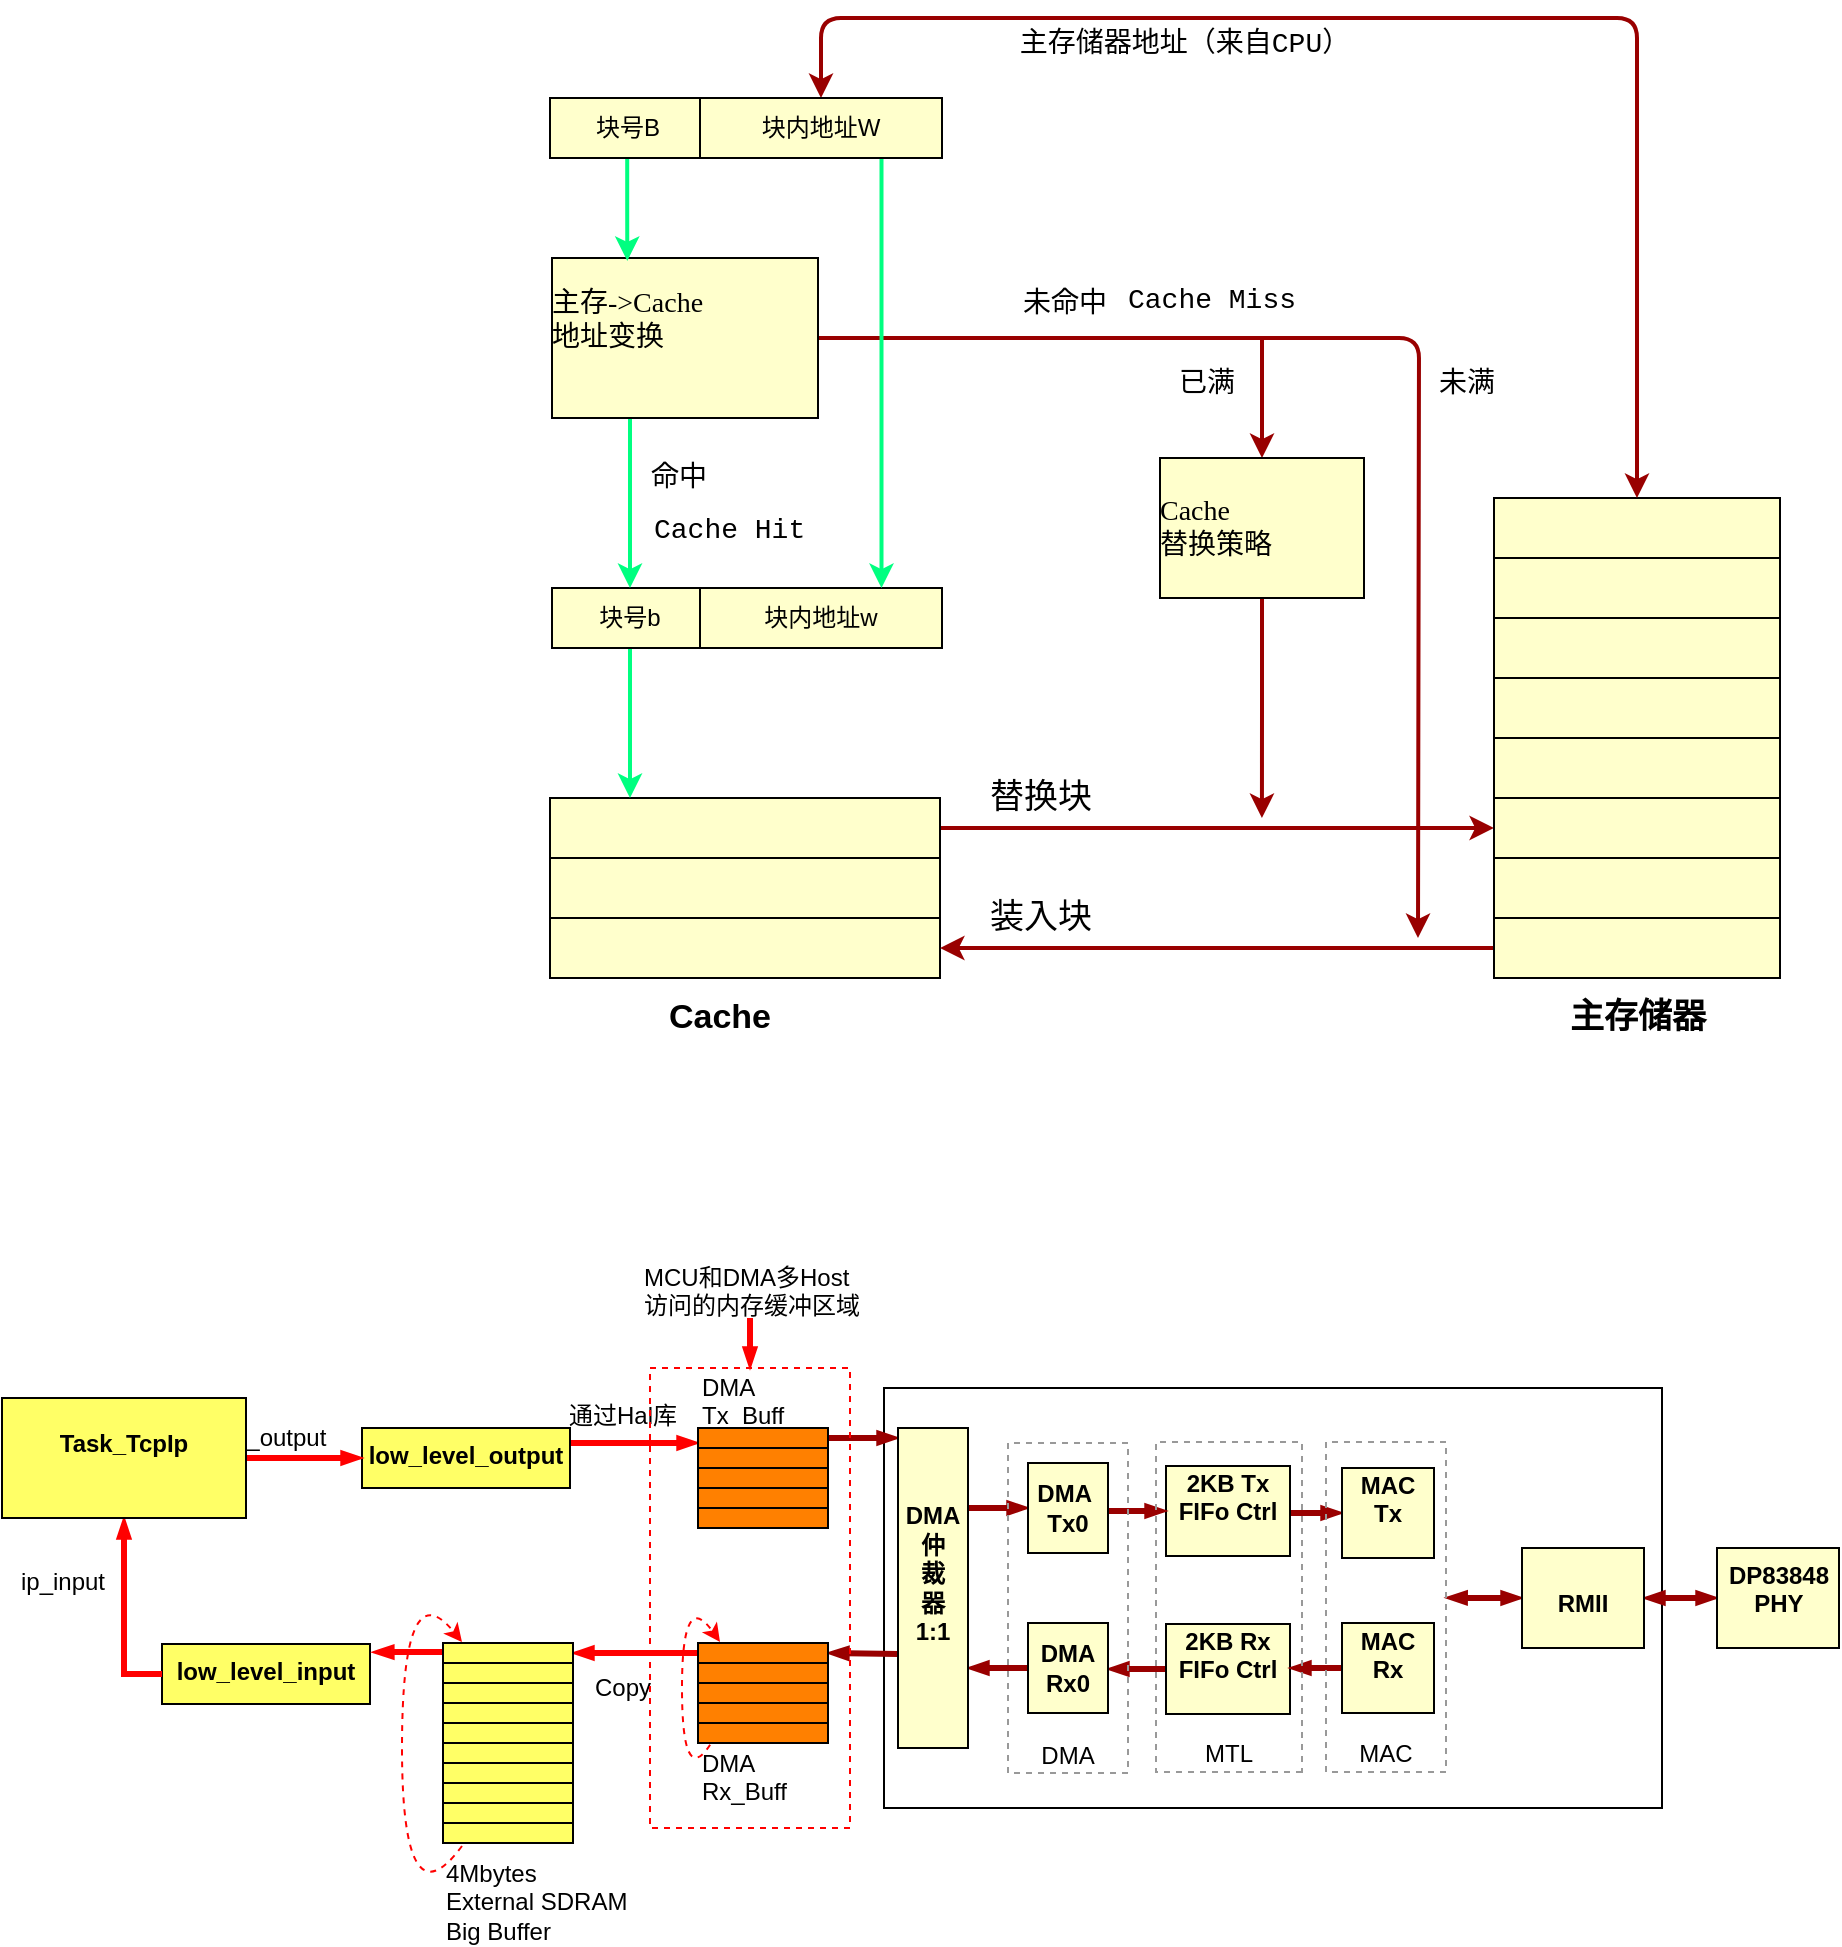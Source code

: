 <mxfile version="10.6.5" type="github"><diagram name="Page-1" id="c7558073-3199-34d8-9f00-42111426c3f3"><mxGraphModel dx="1523" dy="406" grid="1" gridSize="10" guides="1" tooltips="1" connect="1" arrows="1" fold="1" page="1" pageScale="1" pageWidth="826" pageHeight="1169" background="#ffffff" math="0" shadow="0"><root><mxCell id="0"/><mxCell id="1" parent="0"/><mxCell id="rJL7Dmup7pyaeB568RwO-131" style="edgeStyle=orthogonalEdgeStyle;rounded=0;orthogonalLoop=1;jettySize=auto;html=1;exitX=1;exitY=0.5;exitDx=0;exitDy=0;entryX=0;entryY=0.5;entryDx=0;entryDy=0;strokeColor=#990000;strokeWidth=2;" parent="1" source="14" target="rJL7Dmup7pyaeB568RwO-123" edge="1"><mxGeometry relative="1" as="geometry"/></mxCell><mxCell id="14" value="" style="align=center;verticalAlign=middle;fontStyle=1;strokeWidth=1;fillColor=#FFFFCC;spacing=0;whiteSpace=wrap;" parent="1" vertex="1"><mxGeometry x="104" y="535" width="195" height="30" as="geometry"/></mxCell><mxCell id="rJL7Dmup7pyaeB568RwO-96" value="" style="whiteSpace=wrap;align=center;verticalAlign=middle;fontStyle=1;strokeWidth=1;fillColor=#FFFFCC" parent="1" vertex="1"><mxGeometry x="104" y="565" width="195" height="30" as="geometry"/></mxCell><mxCell id="rJL7Dmup7pyaeB568RwO-97" value="" style="whiteSpace=wrap;align=center;verticalAlign=middle;fontStyle=1;strokeWidth=1;fillColor=#FFFFCC" parent="1" vertex="1"><mxGeometry x="104" y="595" width="195" height="30" as="geometry"/></mxCell><mxCell id="rJL7Dmup7pyaeB568RwO-98" value="&lt;font style=&quot;font-size: 17px&quot;&gt;Cache&lt;/font&gt;" style="text;html=1;strokeColor=none;fillColor=none;align=center;verticalAlign=middle;whiteSpace=wrap;rounded=0;fontStyle=1" parent="1" vertex="1"><mxGeometry x="169" y="635" width="40" height="20" as="geometry"/></mxCell><mxCell id="rJL7Dmup7pyaeB568RwO-117" value="" style="align=center;verticalAlign=middle;fontStyle=1;strokeWidth=1;fillColor=#FFFFCC;spacing=0;whiteSpace=wrap;" parent="1" vertex="1"><mxGeometry x="576" y="385" width="143" height="30" as="geometry"/></mxCell><mxCell id="rJL7Dmup7pyaeB568RwO-118" value="" style="align=center;verticalAlign=middle;fontStyle=1;strokeWidth=1;fillColor=#FFFFCC;spacing=0;whiteSpace=wrap;" parent="1" vertex="1"><mxGeometry x="576" y="415" width="143" height="30" as="geometry"/></mxCell><mxCell id="rJL7Dmup7pyaeB568RwO-120" value="" style="align=center;verticalAlign=middle;fontStyle=1;strokeWidth=1;fillColor=#FFFFCC;spacing=0;whiteSpace=wrap;" parent="1" vertex="1"><mxGeometry x="576" y="445" width="143" height="30" as="geometry"/></mxCell><mxCell id="rJL7Dmup7pyaeB568RwO-121" value="" style="align=center;verticalAlign=middle;fontStyle=1;strokeWidth=1;fillColor=#FFFFCC;spacing=0;whiteSpace=wrap;" parent="1" vertex="1"><mxGeometry x="576" y="475" width="143" height="30" as="geometry"/></mxCell><mxCell id="rJL7Dmup7pyaeB568RwO-122" value="" style="align=center;verticalAlign=middle;fontStyle=1;strokeWidth=1;fillColor=#FFFFCC;spacing=0;whiteSpace=wrap;" parent="1" vertex="1"><mxGeometry x="576" y="505" width="143" height="30" as="geometry"/></mxCell><mxCell id="rJL7Dmup7pyaeB568RwO-123" value="" style="align=center;verticalAlign=middle;fontStyle=1;strokeWidth=1;fillColor=#FFFFCC;spacing=0;whiteSpace=wrap;" parent="1" vertex="1"><mxGeometry x="576" y="535" width="143" height="30" as="geometry"/></mxCell><mxCell id="rJL7Dmup7pyaeB568RwO-124" value="" style="align=center;verticalAlign=middle;fontStyle=1;strokeWidth=1;fillColor=#FFFFCC;spacing=0;whiteSpace=wrap;" parent="1" vertex="1"><mxGeometry x="576" y="565" width="143" height="30" as="geometry"/></mxCell><mxCell id="rJL7Dmup7pyaeB568RwO-130" style="edgeStyle=orthogonalEdgeStyle;rounded=0;orthogonalLoop=1;jettySize=auto;html=1;exitX=0;exitY=0.5;exitDx=0;exitDy=0;entryX=1;entryY=0.5;entryDx=0;entryDy=0;strokeColor=#990000;strokeWidth=2;" parent="1" source="rJL7Dmup7pyaeB568RwO-125" target="rJL7Dmup7pyaeB568RwO-97" edge="1"><mxGeometry relative="1" as="geometry"/></mxCell><mxCell id="rJL7Dmup7pyaeB568RwO-125" value="" style="align=center;verticalAlign=middle;fontStyle=1;strokeWidth=1;fillColor=#FFFFCC;spacing=0;whiteSpace=wrap;" parent="1" vertex="1"><mxGeometry x="576" y="595" width="143" height="30" as="geometry"/></mxCell><mxCell id="rJL7Dmup7pyaeB568RwO-127" value="&lt;span style=&quot;font-size: 17px&quot;&gt;主存储器&lt;/span&gt;" style="text;html=1;strokeColor=none;fillColor=none;align=center;verticalAlign=middle;whiteSpace=wrap;rounded=0;fontStyle=1" parent="1" vertex="1"><mxGeometry x="607.5" y="635" width="80" height="20" as="geometry"/></mxCell><mxCell id="rJL7Dmup7pyaeB568RwO-132" value="&lt;font style=&quot;font-size: 17px&quot;&gt;替换块&lt;/font&gt;" style="text;html=1;strokeColor=none;fillColor=none;align=center;verticalAlign=middle;whiteSpace=wrap;rounded=0;" parent="1" vertex="1"><mxGeometry x="319.5" y="525" width="59" height="20" as="geometry"/></mxCell><mxCell id="rJL7Dmup7pyaeB568RwO-133" value="&lt;font style=&quot;font-size: 17px&quot;&gt;装入块&lt;/font&gt;" style="text;html=1;strokeColor=none;fillColor=none;align=center;verticalAlign=middle;whiteSpace=wrap;rounded=0;" parent="1" vertex="1"><mxGeometry x="319.5" y="585" width="59" height="20" as="geometry"/></mxCell><mxCell id="rJL7Dmup7pyaeB568RwO-139" value="" style="edgeStyle=orthogonalEdgeStyle;rounded=0;orthogonalLoop=1;jettySize=auto;html=1;strokeColor=#00FF80;strokeWidth=2;fontFamily=Courier New;fontSize=14;fontColor=#99FF99;" parent="1" source="rJL7Dmup7pyaeB568RwO-134" target="14" edge="1"><mxGeometry relative="1" as="geometry"><Array as="points"><mxPoint x="144" y="535"/><mxPoint x="144" y="535"/></Array></mxGeometry></mxCell><mxCell id="rJL7Dmup7pyaeB568RwO-134" value="块号b" style="align=center;verticalAlign=middle;fontStyle=0;strokeWidth=1;fillColor=#FFFFCC;spacing=0;whiteSpace=wrap;" parent="1" vertex="1"><mxGeometry x="105" y="430" width="78" height="30" as="geometry"/></mxCell><mxCell id="rJL7Dmup7pyaeB568RwO-135" value="块内地址w" style="align=center;verticalAlign=middle;fontStyle=0;strokeWidth=1;fillColor=#FFFFCC;spacing=0;whiteSpace=wrap;" parent="1" vertex="1"><mxGeometry x="179.0" y="430" width="121" height="30" as="geometry"/></mxCell><mxCell id="rJL7Dmup7pyaeB568RwO-143" value="" style="edgeStyle=orthogonalEdgeStyle;rounded=0;orthogonalLoop=1;jettySize=auto;html=1;strokeColor=#00FF80;strokeWidth=2;fontFamily=Courier New;fontSize=14;fontColor=#99FF99;entryX=0.5;entryY=0;entryDx=0;entryDy=0;" parent="1" source="rJL7Dmup7pyaeB568RwO-136" target="rJL7Dmup7pyaeB568RwO-134" edge="1"><mxGeometry relative="1" as="geometry"><mxPoint x="171.5" y="425" as="targetPoint"/><Array as="points"><mxPoint x="144" y="365"/><mxPoint x="144" y="365"/></Array></mxGeometry></mxCell><mxCell id="rJL7Dmup7pyaeB568RwO-144" value="命中" style="text;html=1;resizable=0;points=[];align=center;verticalAlign=middle;labelBackgroundColor=#ffffff;fontSize=14;fontFamily=Courier New;fontColor=#000000;" parent="rJL7Dmup7pyaeB568RwO-143" vertex="1" connectable="0"><mxGeometry x="-0.114" y="1" relative="1" as="geometry"><mxPoint x="23" y="-7.5" as="offset"/></mxGeometry></mxCell><mxCell id="rJL7Dmup7pyaeB568RwO-155" style="edgeStyle=orthogonalEdgeStyle;rounded=0;orthogonalLoop=1;jettySize=auto;html=1;exitX=1;exitY=0.5;exitDx=0;exitDy=0;startArrow=none;startFill=0;strokeColor=#990000;strokeWidth=2;fontFamily=Courier New;fontSize=14;fontColor=#000000;" parent="1" source="rJL7Dmup7pyaeB568RwO-136" target="rJL7Dmup7pyaeB568RwO-154" edge="1"><mxGeometry relative="1" as="geometry"/></mxCell><mxCell id="rJL7Dmup7pyaeB568RwO-157" style="edgeStyle=orthogonalEdgeStyle;rounded=1;orthogonalLoop=1;jettySize=auto;html=1;exitX=1;exitY=0.5;exitDx=0;exitDy=0;startArrow=none;startFill=0;strokeColor=#990000;strokeWidth=2;fontFamily=Courier New;fontSize=14;fontColor=#000000;" parent="1" source="rJL7Dmup7pyaeB568RwO-136" edge="1"><mxGeometry relative="1" as="geometry"><mxPoint x="538" y="605.0" as="targetPoint"/></mxGeometry></mxCell><mxCell id="rJL7Dmup7pyaeB568RwO-136" value="主存-&gt;Cache&#10;地址变换&#10;" style="align=left;verticalAlign=middle;fontStyle=0;strokeWidth=1;fillColor=#FFFFCC;spacing=0;whiteSpace=wrap;horizontal=1;fontSize=14;fontFamily=Verdana;" parent="1" vertex="1"><mxGeometry x="105" y="265" width="133" height="80" as="geometry"/></mxCell><mxCell id="rJL7Dmup7pyaeB568RwO-149" value="" style="edgeStyle=orthogonalEdgeStyle;rounded=0;orthogonalLoop=1;jettySize=auto;html=1;strokeColor=#00FF80;strokeWidth=2;fontFamily=Courier New;fontSize=14;fontColor=#000000;entryX=0.283;entryY=0.018;entryDx=0;entryDy=0;entryPerimeter=0;" parent="1" source="rJL7Dmup7pyaeB568RwO-145" target="rJL7Dmup7pyaeB568RwO-136" edge="1"><mxGeometry relative="1" as="geometry"><Array as="points"><mxPoint x="143" y="240"/></Array></mxGeometry></mxCell><mxCell id="rJL7Dmup7pyaeB568RwO-145" value="块号B" style="align=center;verticalAlign=middle;fontStyle=0;strokeWidth=1;fillColor=#FFFFCC;spacing=0;whiteSpace=wrap;" parent="1" vertex="1"><mxGeometry x="104" y="185" width="78" height="30" as="geometry"/></mxCell><mxCell id="rJL7Dmup7pyaeB568RwO-151" style="edgeStyle=orthogonalEdgeStyle;rounded=1;orthogonalLoop=1;jettySize=auto;html=1;entryX=0.5;entryY=0;entryDx=0;entryDy=0;strokeColor=#990000;strokeWidth=2;fontFamily=Courier New;fontSize=14;fontColor=#000000;startArrow=classic;startFill=1;" parent="1" source="rJL7Dmup7pyaeB568RwO-146" target="rJL7Dmup7pyaeB568RwO-117" edge="1"><mxGeometry relative="1" as="geometry"><Array as="points"><mxPoint x="240" y="145"/><mxPoint x="648" y="145"/></Array></mxGeometry></mxCell><mxCell id="rJL7Dmup7pyaeB568RwO-152" style="edgeStyle=orthogonalEdgeStyle;rounded=0;orthogonalLoop=1;jettySize=auto;html=1;exitX=0.75;exitY=1;exitDx=0;exitDy=0;entryX=0.75;entryY=0;entryDx=0;entryDy=0;strokeColor=#00FF80;strokeWidth=2;fontFamily=Courier New;fontSize=14;fontColor=#000000;" parent="1" source="rJL7Dmup7pyaeB568RwO-146" target="rJL7Dmup7pyaeB568RwO-135" edge="1"><mxGeometry relative="1" as="geometry"/></mxCell><mxCell id="rJL7Dmup7pyaeB568RwO-146" value="块内地址W" style="align=center;verticalAlign=middle;fontStyle=0;strokeWidth=1;fillColor=#FFFFCC;spacing=0;whiteSpace=wrap;" parent="1" vertex="1"><mxGeometry x="179.0" y="185" width="121" height="30" as="geometry"/></mxCell><mxCell id="rJL7Dmup7pyaeB568RwO-153" value="主存储器地址（来自CPU）" style="text;html=1;resizable=0;points=[];align=center;verticalAlign=middle;labelBackgroundColor=#ffffff;fontSize=14;fontFamily=Courier New;fontColor=#000000;" parent="1" vertex="1" connectable="0"><mxGeometry x="398.103" y="164.931" as="geometry"><mxPoint x="23" y="-7.5" as="offset"/></mxGeometry></mxCell><mxCell id="rJL7Dmup7pyaeB568RwO-156" style="edgeStyle=orthogonalEdgeStyle;rounded=0;orthogonalLoop=1;jettySize=auto;html=1;exitX=0.5;exitY=1;exitDx=0;exitDy=0;startArrow=none;startFill=0;strokeColor=#990000;strokeWidth=2;fontFamily=Courier New;fontSize=14;fontColor=#000000;" parent="1" source="rJL7Dmup7pyaeB568RwO-154" edge="1"><mxGeometry relative="1" as="geometry"><mxPoint x="459.966" y="545.0" as="targetPoint"/></mxGeometry></mxCell><mxCell id="rJL7Dmup7pyaeB568RwO-154" value="Cache&#10;替换策略" style="align=left;verticalAlign=middle;fontStyle=0;strokeWidth=1;fillColor=#FFFFCC;spacing=0;whiteSpace=wrap;horizontal=1;fontSize=14;fontFamily=Verdana;" parent="1" vertex="1"><mxGeometry x="409" y="365" width="102" height="70" as="geometry"/></mxCell><mxCell id="rJL7Dmup7pyaeB568RwO-158" value="未命中" style="text;html=1;resizable=0;points=[];align=center;verticalAlign=middle;labelBackgroundColor=#ffffff;fontSize=14;fontFamily=Courier New;fontColor=#000000;" parent="1" vertex="1" connectable="0"><mxGeometry x="338.103" y="294.931" as="geometry"><mxPoint x="23" y="-7.5" as="offset"/></mxGeometry></mxCell><mxCell id="rJL7Dmup7pyaeB568RwO-159" value="已满" style="text;html=1;resizable=0;points=[];align=center;verticalAlign=middle;labelBackgroundColor=#ffffff;fontSize=14;fontFamily=Courier New;fontColor=#000000;" parent="1" vertex="1" connectable="0"><mxGeometry x="409.103" y="334.931" as="geometry"><mxPoint x="23" y="-7.5" as="offset"/></mxGeometry></mxCell><mxCell id="rJL7Dmup7pyaeB568RwO-160" value="未满" style="text;html=1;resizable=0;points=[];align=center;verticalAlign=middle;labelBackgroundColor=#ffffff;fontSize=14;fontFamily=Courier New;fontColor=#000000;" parent="1" vertex="1" connectable="0"><mxGeometry x="539.103" y="334.931" as="geometry"><mxPoint x="23" y="-7.5" as="offset"/></mxGeometry></mxCell><mxCell id="rJL7Dmup7pyaeB568RwO-162" value="Cache Hit" style="text;html=1;resizable=0;points=[];autosize=1;align=left;verticalAlign=top;spacingTop=-4;fontSize=14;fontFamily=Courier New;fontColor=#000000;" parent="1" vertex="1"><mxGeometry x="154" y="390" width="90" height="20" as="geometry"/></mxCell><mxCell id="rJL7Dmup7pyaeB568RwO-163" value="Cache Miss" style="text;html=1;resizable=0;points=[];autosize=1;align=left;verticalAlign=top;spacingTop=-4;fontSize=14;fontFamily=Courier New;fontColor=#000000;" parent="1" vertex="1"><mxGeometry x="391" y="275" width="100" height="20" as="geometry"/></mxCell><mxCell id="zGdMH3OUGbLleEWhz61C-14" value="" style="align=center;verticalAlign=middle;fontStyle=1;strokeWidth=1;fillColor=#FFFFFF;spacing=0;whiteSpace=wrap;" parent="1" vertex="1"><mxGeometry x="271" y="830" width="389" height="210" as="geometry"/></mxCell><mxCell id="NwYxwCmfoPBGEtadz7WO-18" style="edgeStyle=orthogonalEdgeStyle;rounded=0;orthogonalLoop=1;jettySize=auto;html=1;entryX=1;entryY=0.5;entryDx=0;entryDy=0;fontSize=12;strokeWidth=3;strokeColor=#990000;endArrow=none;endFill=0;startArrow=blockThin;startFill=1;endSize=3;startSize=3;" edge="1" parent="1" source="zGdMH3OUGbLleEWhz61C-15" target="zGdMH3OUGbLleEWhz61C-56"><mxGeometry relative="1" as="geometry"><Array as="points"><mxPoint x="250" y="855"/><mxPoint x="250" y="855"/></Array></mxGeometry></mxCell><mxCell id="NwYxwCmfoPBGEtadz7WO-19" style="edgeStyle=orthogonalEdgeStyle;rounded=0;orthogonalLoop=1;jettySize=auto;html=1;entryX=1;entryY=0.5;entryDx=0;entryDy=0;fontSize=12;strokeWidth=3;strokeColor=#990000;endArrow=blockThin;endFill=1;startArrow=none;startFill=0;endSize=3;" edge="1" parent="1" target="zGdMH3OUGbLleEWhz61C-24"><mxGeometry relative="1" as="geometry"><mxPoint x="278" y="963" as="sourcePoint"/><Array as="points"><mxPoint x="278" y="963"/><mxPoint x="260" y="963"/></Array></mxGeometry></mxCell><mxCell id="NwYxwCmfoPBGEtadz7WO-22" style="edgeStyle=orthogonalEdgeStyle;rounded=0;orthogonalLoop=1;jettySize=auto;html=1;exitX=1;exitY=0.25;exitDx=0;exitDy=0;startArrow=none;startFill=0;endArrow=blockThin;endFill=1;strokeColor=#990000;strokeWidth=3;fontSize=12;endSize=3;" edge="1" parent="1" source="zGdMH3OUGbLleEWhz61C-15" target="zGdMH3OUGbLleEWhz61C-31"><mxGeometry relative="1" as="geometry"><Array as="points"><mxPoint x="340" y="890"/><mxPoint x="340" y="890"/></Array></mxGeometry></mxCell><mxCell id="NwYxwCmfoPBGEtadz7WO-23" style="edgeStyle=orthogonalEdgeStyle;rounded=0;orthogonalLoop=1;jettySize=auto;html=1;exitX=1;exitY=0.75;exitDx=0;exitDy=0;startArrow=blockThin;startFill=1;endArrow=none;endFill=0;strokeColor=#990000;strokeWidth=3;fontSize=12;endSize=3;startSize=3;" edge="1" parent="1" source="zGdMH3OUGbLleEWhz61C-15" target="zGdMH3OUGbLleEWhz61C-63"><mxGeometry relative="1" as="geometry"><Array as="points"><mxPoint x="340" y="970"/><mxPoint x="340" y="970"/></Array></mxGeometry></mxCell><mxCell id="zGdMH3OUGbLleEWhz61C-15" value="DMA仲&#10;裁&#10;器&#10;1:1&#10;" style="align=center;verticalAlign=middle;fontStyle=1;strokeWidth=1;fillColor=#FFFFCC;spacing=0;whiteSpace=wrap;horizontal=1;" parent="1" vertex="1"><mxGeometry x="278" y="850" width="35" height="160" as="geometry"/></mxCell><mxCell id="NwYxwCmfoPBGEtadz7WO-25" style="edgeStyle=orthogonalEdgeStyle;rounded=0;orthogonalLoop=1;jettySize=auto;html=1;exitX=1;exitY=0.5;exitDx=0;exitDy=0;entryX=0;entryY=0.5;entryDx=0;entryDy=0;startArrow=none;startFill=0;endArrow=blockThin;endFill=1;strokeColor=#990000;strokeWidth=3;fontSize=12;endSize=3;startSize=3;" edge="1" parent="1" source="zGdMH3OUGbLleEWhz61C-18" target="zGdMH3OUGbLleEWhz61C-20"><mxGeometry relative="1" as="geometry"><Array as="points"><mxPoint x="474" y="893"/></Array></mxGeometry></mxCell><mxCell id="zGdMH3OUGbLleEWhz61C-18" value="2KB Tx&#10;FIFo Ctrl&#10;" style="align=center;verticalAlign=bottom;fontStyle=1;strokeWidth=1;fillColor=#FFFFCC;spacing=0;whiteSpace=wrap;horizontal=1;" parent="1" vertex="1"><mxGeometry x="412" y="869" width="62" height="45" as="geometry"/></mxCell><mxCell id="NwYxwCmfoPBGEtadz7WO-26" style="edgeStyle=orthogonalEdgeStyle;rounded=0;orthogonalLoop=1;jettySize=auto;html=1;startArrow=none;startFill=0;endArrow=blockThin;endFill=1;strokeColor=#990000;strokeWidth=3;fontSize=12;startSize=3;endSize=3;" edge="1" parent="1" source="zGdMH3OUGbLleEWhz61C-19" target="zGdMH3OUGbLleEWhz61C-63"><mxGeometry relative="1" as="geometry"><Array as="points"><mxPoint x="392" y="970"/><mxPoint x="392" y="970"/></Array></mxGeometry></mxCell><mxCell id="zGdMH3OUGbLleEWhz61C-19" value="2KB Rx&#10;FIFo Ctrl&#10;" style="align=center;verticalAlign=bottom;fontStyle=1;strokeWidth=1;fillColor=#FFFFCC;spacing=0;whiteSpace=wrap;horizontal=1;flipH=1;flipV=0;" parent="1" vertex="1"><mxGeometry x="412" y="948" width="62" height="45" as="geometry"/></mxCell><mxCell id="zGdMH3OUGbLleEWhz61C-20" value="MAC&#10;Tx&#10;" style="align=center;verticalAlign=bottom;fontStyle=1;strokeWidth=1;fillColor=#FFFFCC;spacing=0;whiteSpace=wrap;horizontal=1;" parent="1" vertex="1"><mxGeometry x="500" y="870" width="46" height="45" as="geometry"/></mxCell><mxCell id="NwYxwCmfoPBGEtadz7WO-27" style="edgeStyle=orthogonalEdgeStyle;rounded=0;orthogonalLoop=1;jettySize=auto;html=1;exitX=0;exitY=0.5;exitDx=0;exitDy=0;startArrow=none;startFill=0;endArrow=blockThin;endFill=1;strokeColor=#990000;strokeWidth=3;fontSize=12;startSize=3;endSize=3;" edge="1" parent="1" source="zGdMH3OUGbLleEWhz61C-21" target="zGdMH3OUGbLleEWhz61C-19"><mxGeometry relative="1" as="geometry"><Array as="points"><mxPoint x="480" y="970"/><mxPoint x="480" y="970"/></Array></mxGeometry></mxCell><mxCell id="zGdMH3OUGbLleEWhz61C-21" value="MAC&#10;Rx&#10;" style="align=center;verticalAlign=bottom;fontStyle=1;strokeWidth=1;fillColor=#FFFFCC;spacing=0;whiteSpace=wrap;horizontal=1;flipH=1;flipV=0;" parent="1" vertex="1"><mxGeometry x="500" y="947.5" width="46" height="45" as="geometry"/></mxCell><mxCell id="NwYxwCmfoPBGEtadz7WO-34" style="edgeStyle=orthogonalEdgeStyle;rounded=0;orthogonalLoop=1;jettySize=auto;html=1;entryX=-0.002;entryY=0.528;entryDx=0;entryDy=0;entryPerimeter=0;startArrow=blockThin;startFill=1;endArrow=blockThin;endFill=1;strokeColor=#990000;strokeWidth=3;fontSize=12;endSize=3;startSize=3;" edge="1" parent="1" source="zGdMH3OUGbLleEWhz61C-22" target="NwYxwCmfoPBGEtadz7WO-31"><mxGeometry relative="1" as="geometry"/></mxCell><mxCell id="NwYxwCmfoPBGEtadz7WO-35" style="edgeStyle=orthogonalEdgeStyle;rounded=0;orthogonalLoop=1;jettySize=auto;html=1;exitX=1;exitY=0.5;exitDx=0;exitDy=0;startArrow=blockThin;startFill=1;endArrow=blockThin;endFill=1;strokeColor=#990000;strokeWidth=3;fontSize=12;endSize=3;startSize=3;" edge="1" parent="1" source="zGdMH3OUGbLleEWhz61C-22" target="zGdMH3OUGbLleEWhz61C-23"><mxGeometry relative="1" as="geometry"/></mxCell><mxCell id="zGdMH3OUGbLleEWhz61C-22" value="RMII&#10;" style="align=center;verticalAlign=bottom;fontStyle=1;strokeWidth=1;fillColor=#FFFFCC;spacing=0;whiteSpace=wrap;horizontal=1;" parent="1" vertex="1"><mxGeometry x="590" y="910" width="61" height="50" as="geometry"/></mxCell><mxCell id="zGdMH3OUGbLleEWhz61C-23" value="DP83848&#10;PHY&#10;" style="align=center;verticalAlign=bottom;fontStyle=1;strokeWidth=1;fillColor=#FFFFCC;spacing=0;whiteSpace=wrap;horizontal=1;" parent="1" vertex="1"><mxGeometry x="687.5" y="910" width="61" height="50" as="geometry"/></mxCell><mxCell id="NwYxwCmfoPBGEtadz7WO-36" value="Copy" style="edgeStyle=orthogonalEdgeStyle;rounded=0;orthogonalLoop=1;jettySize=auto;html=1;exitX=0;exitY=0.5;exitDx=0;exitDy=0;entryX=1;entryY=0.5;entryDx=0;entryDy=0;startArrow=none;startFill=0;endArrow=blockThin;endFill=1;strokeColor=#FF0000;strokeWidth=3;fontSize=12;endSize=3;" edge="1" parent="1" source="zGdMH3OUGbLleEWhz61C-24" target="zGdMH3OUGbLleEWhz61C-44"><mxGeometry x="0.219" y="17" relative="1" as="geometry"><mxPoint as="offset"/></mxGeometry></mxCell><mxCell id="zGdMH3OUGbLleEWhz61C-24" value="" style="align=center;verticalAlign=middle;fontStyle=0;strokeWidth=1;fillColor=#FF8000;spacing=0;whiteSpace=wrap;fontSize=8;" parent="1" vertex="1"><mxGeometry x="178.0" y="957.5" width="65" height="10" as="geometry"/></mxCell><mxCell id="zGdMH3OUGbLleEWhz61C-27" value="" style="align=center;verticalAlign=middle;fontStyle=1;strokeWidth=1;fillColor=#FF8000;spacing=0;whiteSpace=wrap;" parent="1" vertex="1"><mxGeometry x="178.0" y="967.5" width="65" height="10" as="geometry"/></mxCell><mxCell id="zGdMH3OUGbLleEWhz61C-28" value="" style="align=center;verticalAlign=middle;fontStyle=1;strokeWidth=1;fillColor=#FF8000;spacing=0;whiteSpace=wrap;" parent="1" vertex="1"><mxGeometry x="178.0" y="977.5" width="65" height="10" as="geometry"/></mxCell><mxCell id="zGdMH3OUGbLleEWhz61C-29" value="" style="align=center;verticalAlign=middle;fontStyle=1;strokeWidth=1;fillColor=#FF8000;spacing=0;whiteSpace=wrap;" parent="1" vertex="1"><mxGeometry x="178.0" y="987.5" width="65" height="10" as="geometry"/></mxCell><mxCell id="zGdMH3OUGbLleEWhz61C-30" value="" style="align=center;verticalAlign=middle;fontStyle=1;strokeWidth=1;fillColor=#FF8000;spacing=0;whiteSpace=wrap;" parent="1" vertex="1"><mxGeometry x="178.0" y="997.5" width="65" height="10" as="geometry"/></mxCell><mxCell id="NwYxwCmfoPBGEtadz7WO-24" style="edgeStyle=orthogonalEdgeStyle;rounded=0;orthogonalLoop=1;jettySize=auto;html=1;exitX=1;exitY=0.5;exitDx=0;exitDy=0;entryX=0;entryY=0.5;entryDx=0;entryDy=0;startArrow=none;startFill=0;endArrow=blockThin;endFill=1;strokeColor=#990000;strokeWidth=3;fontSize=12;startSize=3;endSize=3;" edge="1" parent="1" source="zGdMH3OUGbLleEWhz61C-31" target="zGdMH3OUGbLleEWhz61C-18"><mxGeometry relative="1" as="geometry"><Array as="points"><mxPoint x="383" y="892"/></Array></mxGeometry></mxCell><mxCell id="zGdMH3OUGbLleEWhz61C-31" value="DMA &#10;Tx0" style="align=center;verticalAlign=middle;fontStyle=1;strokeWidth=1;fillColor=#FFFFCC;spacing=0;whiteSpace=wrap;" parent="1" vertex="1"><mxGeometry x="343" y="867.5" width="40" height="45" as="geometry"/></mxCell><mxCell id="NwYxwCmfoPBGEtadz7WO-41" style="edgeStyle=orthogonalEdgeStyle;rounded=0;orthogonalLoop=1;jettySize=auto;html=1;exitX=1;exitY=0.25;exitDx=0;exitDy=0;startArrow=none;startFill=0;endArrow=blockThin;endFill=1;strokeColor=#FF0000;strokeWidth=3;fontSize=12;endSize=3;startSize=3;entryX=0;entryY=0.75;entryDx=0;entryDy=0;" edge="1" parent="1" source="zGdMH3OUGbLleEWhz61C-40" target="zGdMH3OUGbLleEWhz61C-56"><mxGeometry relative="1" as="geometry"><Array as="points"/></mxGeometry></mxCell><mxCell id="NwYxwCmfoPBGEtadz7WO-48" value="通过Hal库" style="text;html=1;resizable=0;points=[];align=center;verticalAlign=middle;labelBackgroundColor=#ffffff;fontSize=12;horizontal=1;" vertex="1" connectable="0" parent="NwYxwCmfoPBGEtadz7WO-41"><mxGeometry x="-0.219" relative="1" as="geometry"><mxPoint x="0.5" y="-14" as="offset"/></mxGeometry></mxCell><mxCell id="zGdMH3OUGbLleEWhz61C-40" value="low_level_output&#10;" style="whiteSpace=wrap;align=center;verticalAlign=top;fontStyle=1;strokeWidth=1;fillColor=#FFFF66;" parent="1" vertex="1"><mxGeometry x="10" y="850" width="104" height="30" as="geometry"/></mxCell><mxCell id="zGdMH3OUGbLleEWhz61C-41" value="low_level_input&#10;" style="whiteSpace=wrap;align=center;verticalAlign=top;fontStyle=1;strokeWidth=1;fillColor=#FFFF66;" parent="1" vertex="1"><mxGeometry x="-90" y="958" width="104" height="30" as="geometry"/></mxCell><mxCell id="NwYxwCmfoPBGEtadz7WO-44" style="edgeStyle=orthogonalEdgeStyle;rounded=0;orthogonalLoop=1;jettySize=auto;html=1;exitX=1;exitY=0.5;exitDx=0;exitDy=0;entryX=0;entryY=0.5;entryDx=0;entryDy=0;startArrow=none;startFill=0;startSize=3;endArrow=blockThin;endFill=1;endSize=3;strokeColor=#FF0000;strokeWidth=3;fontSize=12;" edge="1" parent="1" source="zGdMH3OUGbLleEWhz61C-43" target="zGdMH3OUGbLleEWhz61C-40"><mxGeometry relative="1" as="geometry"><Array as="points"><mxPoint x="5" y="865"/></Array></mxGeometry></mxCell><mxCell id="NwYxwCmfoPBGEtadz7WO-46" value="ip_output" style="text;html=1;resizable=0;points=[];align=center;verticalAlign=middle;labelBackgroundColor=#ffffff;fontSize=12;" vertex="1" connectable="0" parent="NwYxwCmfoPBGEtadz7WO-44"><mxGeometry x="0.354" y="20" relative="1" as="geometry"><mxPoint x="-25" y="10" as="offset"/></mxGeometry></mxCell><mxCell id="NwYxwCmfoPBGEtadz7WO-45" style="edgeStyle=orthogonalEdgeStyle;rounded=0;orthogonalLoop=1;jettySize=auto;html=1;exitX=0.5;exitY=1;exitDx=0;exitDy=0;startArrow=blockThin;startFill=1;startSize=3;endArrow=none;endFill=0;endSize=3;strokeColor=#FF0000;strokeWidth=3;fontSize=12;entryX=0;entryY=0.5;entryDx=0;entryDy=0;" edge="1" parent="1" source="zGdMH3OUGbLleEWhz61C-43" target="zGdMH3OUGbLleEWhz61C-41"><mxGeometry relative="1" as="geometry"><mxPoint x="-56" y="960" as="targetPoint"/><Array as="points"><mxPoint x="-109" y="973"/></Array></mxGeometry></mxCell><mxCell id="NwYxwCmfoPBGEtadz7WO-47" value="ip_input" style="text;html=1;resizable=0;points=[];align=center;verticalAlign=middle;labelBackgroundColor=#ffffff;fontSize=12;" vertex="1" connectable="0" parent="NwYxwCmfoPBGEtadz7WO-45"><mxGeometry x="0.315" y="11" relative="1" as="geometry"><mxPoint x="-42.5" y="-32" as="offset"/></mxGeometry></mxCell><mxCell id="zGdMH3OUGbLleEWhz61C-43" value="Task_TcpIp&#10;" style="whiteSpace=wrap;align=center;verticalAlign=middle;fontStyle=1;strokeWidth=1;fillColor=#FFFF66;fontSize=12;" parent="1" vertex="1"><mxGeometry x="-170" y="835" width="122" height="60" as="geometry"/></mxCell><mxCell id="NwYxwCmfoPBGEtadz7WO-42" style="edgeStyle=orthogonalEdgeStyle;rounded=0;orthogonalLoop=1;jettySize=auto;html=1;startArrow=none;startFill=0;startSize=3;endArrow=blockThin;endFill=1;endSize=3;strokeColor=#FF0000;strokeWidth=3;fontSize=12;entryX=1.014;entryY=0.136;entryDx=0;entryDy=0;entryPerimeter=0;" edge="1" parent="1" target="zGdMH3OUGbLleEWhz61C-41"><mxGeometry relative="1" as="geometry"><mxPoint x="35" y="962.492" as="targetPoint"/><mxPoint x="50" y="962" as="sourcePoint"/><Array as="points"><mxPoint x="36" y="962"/></Array></mxGeometry></mxCell><mxCell id="zGdMH3OUGbLleEWhz61C-44" value="" style="align=center;verticalAlign=middle;fontStyle=0;strokeWidth=1;fillColor=#FFFF66;spacing=0;whiteSpace=wrap;fontSize=8;" parent="1" vertex="1"><mxGeometry x="50.5" y="957.5" width="65" height="10" as="geometry"/></mxCell><mxCell id="zGdMH3OUGbLleEWhz61C-45" value="" style="align=center;verticalAlign=middle;fontStyle=1;strokeWidth=1;fillColor=#FFFF66;spacing=0;whiteSpace=wrap;" parent="1" vertex="1"><mxGeometry x="50.5" y="967.5" width="65" height="10" as="geometry"/></mxCell><mxCell id="zGdMH3OUGbLleEWhz61C-46" value="" style="align=center;verticalAlign=middle;fontStyle=1;strokeWidth=1;fillColor=#FFFF66;spacing=0;whiteSpace=wrap;" parent="1" vertex="1"><mxGeometry x="50.5" y="977.5" width="65" height="10" as="geometry"/></mxCell><mxCell id="zGdMH3OUGbLleEWhz61C-47" value="" style="align=center;verticalAlign=middle;fontStyle=1;strokeWidth=1;fillColor=#FFFF66;spacing=0;whiteSpace=wrap;" parent="1" vertex="1"><mxGeometry x="50.5" y="987.5" width="65" height="10" as="geometry"/></mxCell><mxCell id="zGdMH3OUGbLleEWhz61C-48" value="" style="align=center;verticalAlign=middle;fontStyle=1;strokeWidth=1;fillColor=#FFFF66;spacing=0;whiteSpace=wrap;" parent="1" vertex="1"><mxGeometry x="50.5" y="997.5" width="65" height="10" as="geometry"/></mxCell><mxCell id="zGdMH3OUGbLleEWhz61C-50" value="" style="align=center;verticalAlign=middle;fontStyle=0;strokeWidth=1;fillColor=#FFFF66;spacing=0;whiteSpace=wrap;fontSize=8;" parent="1" vertex="1"><mxGeometry x="50.5" y="1007.5" width="65" height="10" as="geometry"/></mxCell><mxCell id="zGdMH3OUGbLleEWhz61C-51" value="" style="align=center;verticalAlign=middle;fontStyle=1;strokeWidth=1;fillColor=#FFFF66;spacing=0;whiteSpace=wrap;" parent="1" vertex="1"><mxGeometry x="50.5" y="1017.5" width="65" height="10" as="geometry"/></mxCell><mxCell id="zGdMH3OUGbLleEWhz61C-52" value="" style="align=center;verticalAlign=middle;fontStyle=1;strokeWidth=1;fillColor=#FFFF66;spacing=0;whiteSpace=wrap;" parent="1" vertex="1"><mxGeometry x="50.5" y="1027.5" width="65" height="10" as="geometry"/></mxCell><mxCell id="zGdMH3OUGbLleEWhz61C-53" value="" style="align=center;verticalAlign=middle;fontStyle=1;strokeWidth=1;fillColor=#FFFF66;spacing=0;whiteSpace=wrap;" parent="1" vertex="1"><mxGeometry x="50.5" y="1037.5" width="65" height="10" as="geometry"/></mxCell><mxCell id="zGdMH3OUGbLleEWhz61C-54" value="" style="align=center;verticalAlign=middle;fontStyle=1;strokeWidth=1;fillColor=#FFFF66;spacing=0;whiteSpace=wrap;" parent="1" vertex="1"><mxGeometry x="50.5" y="1047.5" width="65" height="10" as="geometry"/></mxCell><mxCell id="zGdMH3OUGbLleEWhz61C-55" value="4Mbytes&lt;br&gt;External SDRAM&lt;br&gt;Big Buffer&lt;br&gt;" style="text;html=1;resizable=0;points=[];autosize=1;align=left;verticalAlign=top;spacingTop=-4;" parent="1" vertex="1"><mxGeometry x="50" y="1062.5" width="110" height="40" as="geometry"/></mxCell><mxCell id="zGdMH3OUGbLleEWhz61C-56" value="" style="align=center;verticalAlign=middle;fontStyle=1;strokeWidth=1;fillColor=#FF8000;spacing=0;whiteSpace=wrap;" parent="1" vertex="1"><mxGeometry x="178" y="850" width="65" height="10" as="geometry"/></mxCell><mxCell id="zGdMH3OUGbLleEWhz61C-57" value="" style="align=center;verticalAlign=middle;fontStyle=1;strokeWidth=1;fillColor=#FF8000;spacing=0;whiteSpace=wrap;" parent="1" vertex="1"><mxGeometry x="178" y="860" width="65" height="10" as="geometry"/></mxCell><mxCell id="zGdMH3OUGbLleEWhz61C-58" value="" style="align=center;verticalAlign=middle;fontStyle=1;strokeWidth=1;fillColor=#FF8000;spacing=0;whiteSpace=wrap;" parent="1" vertex="1"><mxGeometry x="178" y="870" width="65" height="10" as="geometry"/></mxCell><mxCell id="zGdMH3OUGbLleEWhz61C-59" value="" style="align=center;verticalAlign=middle;fontStyle=1;strokeWidth=1;fillColor=#FF8000;spacing=0;whiteSpace=wrap;" parent="1" vertex="1"><mxGeometry x="178" y="880" width="65" height="10" as="geometry"/></mxCell><mxCell id="zGdMH3OUGbLleEWhz61C-60" value="" style="align=center;verticalAlign=middle;fontStyle=1;strokeWidth=1;fillColor=#FF8000;spacing=0;whiteSpace=wrap;" parent="1" vertex="1"><mxGeometry x="178" y="890" width="65" height="10" as="geometry"/></mxCell><mxCell id="zGdMH3OUGbLleEWhz61C-61" value="DMA&lt;br&gt;Tx_Buff&lt;br&gt;" style="text;html=1;resizable=0;points=[];autosize=1;align=left;verticalAlign=top;spacingTop=-4;" parent="1" vertex="1"><mxGeometry x="178" y="820" width="60" height="30" as="geometry"/></mxCell><mxCell id="zGdMH3OUGbLleEWhz61C-63" value="DMA &#10;Rx0" style="align=center;verticalAlign=middle;fontStyle=1;strokeWidth=1;fillColor=#FFFFCC;spacing=0;whiteSpace=wrap;flipH=1;flipV=0;" parent="1" vertex="1"><mxGeometry x="343.0" y="947.5" width="40" height="45" as="geometry"/></mxCell><mxCell id="NwYxwCmfoPBGEtadz7WO-14" value="DMA&lt;br&gt;Rx_Buff&lt;br&gt;" style="text;html=1;resizable=0;points=[];autosize=1;align=left;verticalAlign=top;spacingTop=-4;" vertex="1" parent="1"><mxGeometry x="178" y="1007.5" width="60" height="30" as="geometry"/></mxCell><mxCell id="NwYxwCmfoPBGEtadz7WO-28" value="DMA" style="rounded=0;whiteSpace=wrap;html=1;fillColor=none;fontSize=12;align=center;direction=west;dashed=1;strokeColor=#999999;verticalAlign=bottom;" vertex="1" parent="1"><mxGeometry x="333" y="857.5" width="60" height="165" as="geometry"/></mxCell><mxCell id="NwYxwCmfoPBGEtadz7WO-29" value="MTL" style="rounded=0;whiteSpace=wrap;html=1;fillColor=none;fontSize=12;align=center;direction=west;dashed=1;strokeColor=#999999;verticalAlign=bottom;" vertex="1" parent="1"><mxGeometry x="407" y="857" width="73" height="165" as="geometry"/></mxCell><mxCell id="NwYxwCmfoPBGEtadz7WO-31" value="MAC" style="rounded=0;whiteSpace=wrap;html=1;fillColor=none;fontSize=12;align=center;direction=west;dashed=1;strokeColor=#999999;verticalAlign=bottom;" vertex="1" parent="1"><mxGeometry x="492" y="857.0" width="60" height="165" as="geometry"/></mxCell><mxCell id="NwYxwCmfoPBGEtadz7WO-37" value="" style="rounded=0;whiteSpace=wrap;html=1;dashed=1;strokeColor=#FF0000;fillColor=none;fontSize=12;align=center;" vertex="1" parent="1"><mxGeometry x="154" y="820" width="100" height="230" as="geometry"/></mxCell><mxCell id="NwYxwCmfoPBGEtadz7WO-39" style="edgeStyle=orthogonalEdgeStyle;rounded=0;orthogonalLoop=1;jettySize=auto;html=1;entryX=0.5;entryY=0;entryDx=0;entryDy=0;startArrow=none;startFill=0;endArrow=blockThin;endFill=1;strokeColor=#FF0000;strokeWidth=3;fontSize=12;endSize=3;startSize=3;" edge="1" parent="1" source="NwYxwCmfoPBGEtadz7WO-38" target="NwYxwCmfoPBGEtadz7WO-37"><mxGeometry relative="1" as="geometry"><Array as="points"><mxPoint x="204" y="820"/><mxPoint x="204" y="820"/></Array></mxGeometry></mxCell><mxCell id="NwYxwCmfoPBGEtadz7WO-38" value="MCU和DMA多Host&lt;br&gt;访问的内存缓冲区域" style="text;html=1;resizable=0;points=[];autosize=1;align=left;verticalAlign=top;spacingTop=-4;fontSize=12;" vertex="1" parent="1"><mxGeometry x="149" y="765" width="120" height="30" as="geometry"/></mxCell><mxCell id="NwYxwCmfoPBGEtadz7WO-49" value="" style="curved=1;endArrow=classic;html=1;strokeColor=#FF0000;strokeWidth=1;fontSize=12;dashed=1;" edge="1" parent="1"><mxGeometry width="50" height="50" relative="1" as="geometry"><mxPoint x="60" y="1059" as="sourcePoint"/><mxPoint x="60" y="957" as="targetPoint"/><Array as="points"><mxPoint x="30" y="1100"/><mxPoint x="30" y="920"/></Array></mxGeometry></mxCell><mxCell id="NwYxwCmfoPBGEtadz7WO-51" value="" style="curved=1;endArrow=classic;html=1;strokeColor=#FF0000;strokeWidth=1;fontSize=12;dashed=1;exitX=0.101;exitY=0.028;exitDx=0;exitDy=0;exitPerimeter=0;" edge="1" parent="1" source="NwYxwCmfoPBGEtadz7WO-14"><mxGeometry width="50" height="50" relative="1" as="geometry"><mxPoint x="189" y="1059" as="sourcePoint"/><mxPoint x="189" y="957" as="targetPoint"/><Array as="points"><mxPoint x="170" y="1030"/><mxPoint x="170" y="930"/></Array></mxGeometry></mxCell></root></mxGraphModel></diagram></mxfile>